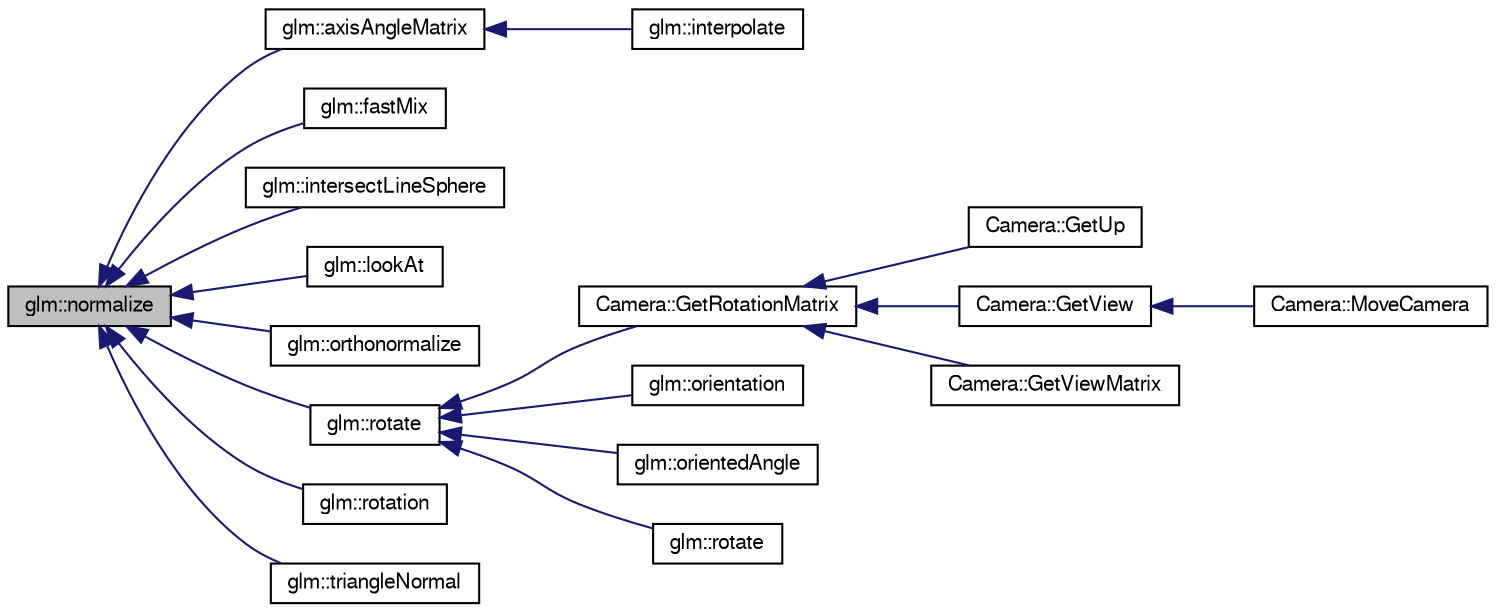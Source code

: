 digraph G
{
  bgcolor="transparent";
  edge [fontname="FreeSans",fontsize=10,labelfontname="FreeSans",labelfontsize=10];
  node [fontname="FreeSans",fontsize=10,shape=record];
  rankdir=LR;
  Node1 [label="glm::normalize",height=0.2,width=0.4,color="black", fillcolor="grey75", style="filled" fontcolor="black"];
  Node1 -> Node2 [dir=back,color="midnightblue",fontsize=10,style="solid"];
  Node2 [label="glm::axisAngleMatrix",height=0.2,width=0.4,color="black",URL="$group__gtx__matrix__interpolation.html#gf7c0106d03d55a7b670a6261b107f22b"];
  Node2 -> Node3 [dir=back,color="midnightblue",fontsize=10,style="solid"];
  Node3 [label="glm::interpolate",height=0.2,width=0.4,color="black",URL="$group__gtx__matrix__interpolation.html#gc618bbef632f87be5c570aa5afe63f30"];
  Node1 -> Node4 [dir=back,color="midnightblue",fontsize=10,style="solid"];
  Node4 [label="glm::fastMix",height=0.2,width=0.4,color="black",URL="$group__gtx__quaternion.html#g0538872e0a23bc7ba865700756c1a3a7"];
  Node1 -> Node5 [dir=back,color="midnightblue",fontsize=10,style="solid"];
  Node5 [label="glm::intersectLineSphere",height=0.2,width=0.4,color="black",URL="$group__gtx__intersect.html#g28b9b80acf2ea35780709e01b27ab60f"];
  Node1 -> Node6 [dir=back,color="midnightblue",fontsize=10,style="solid"];
  Node6 [label="glm::lookAt",height=0.2,width=0.4,color="black",URL="$group__gtc__matrix__transform.html#g7f4f81d4b0d7b492112eb4d5b184d9be"];
  Node1 -> Node7 [dir=back,color="midnightblue",fontsize=10,style="solid"];
  Node7 [label="glm::orthonormalize",height=0.2,width=0.4,color="black",URL="$group__gtx__orthonormalize.html#ge0c06d8312a13b38747271ea68f00121"];
  Node1 -> Node8 [dir=back,color="midnightblue",fontsize=10,style="solid"];
  Node8 [label="glm::rotate",height=0.2,width=0.4,color="black",URL="$group__gtc__matrix__transform.html#g1a75da872120125437265872423e0b14"];
  Node8 -> Node9 [dir=back,color="midnightblue",fontsize=10,style="solid"];
  Node9 [label="Camera::GetRotationMatrix",height=0.2,width=0.4,color="black",URL="$class_camera.html#3518233b244af839db6eefe59e7002de",tooltip="Gets the rotation matrix."];
  Node9 -> Node10 [dir=back,color="midnightblue",fontsize=10,style="solid"];
  Node10 [label="Camera::GetUp",height=0.2,width=0.4,color="black",URL="$class_camera.html#ff61f06284cca3216accdf556dfbd3c1",tooltip="Gets the camera position."];
  Node9 -> Node11 [dir=back,color="midnightblue",fontsize=10,style="solid"];
  Node11 [label="Camera::GetView",height=0.2,width=0.4,color="black",URL="$class_camera.html#338c5baf20b57652828c53e0791adf9a",tooltip="Gets the camera view."];
  Node11 -> Node12 [dir=back,color="midnightblue",fontsize=10,style="solid"];
  Node12 [label="Camera::MoveCamera",height=0.2,width=0.4,color="black",URL="$class_camera.html#ec3a27aa4de4ad2d10d421ee2fa54223",tooltip="Moves the camera."];
  Node9 -> Node13 [dir=back,color="midnightblue",fontsize=10,style="solid"];
  Node13 [label="Camera::GetViewMatrix",height=0.2,width=0.4,color="black",URL="$class_camera.html#ffa333055635aed96518c4c66be9a70c",tooltip="Gets the view matrix."];
  Node8 -> Node14 [dir=back,color="midnightblue",fontsize=10,style="solid"];
  Node14 [label="glm::orientation",height=0.2,width=0.4,color="black",URL="$group__gtx__rotate__vector.html#g6388a91274507ab81224d8f5d434875e"];
  Node8 -> Node15 [dir=back,color="midnightblue",fontsize=10,style="solid"];
  Node15 [label="glm::orientedAngle",height=0.2,width=0.4,color="black",URL="$group__gtx__vector__angle.html#gfd969749b953f7a58da4a2563d06ea36"];
  Node8 -> Node16 [dir=back,color="midnightblue",fontsize=10,style="solid"];
  Node16 [label="glm::rotate",height=0.2,width=0.4,color="black",URL="$group__gtx__rotate__vector.html#gf0809ae83e84fc9880b4c8b7093c349c"];
  Node1 -> Node17 [dir=back,color="midnightblue",fontsize=10,style="solid"];
  Node17 [label="glm::rotation",height=0.2,width=0.4,color="black",URL="$group__gtx__quaternion.html#gf7a15242ef69e5c997df231b28b92cef"];
  Node1 -> Node18 [dir=back,color="midnightblue",fontsize=10,style="solid"];
  Node18 [label="glm::triangleNormal",height=0.2,width=0.4,color="black",URL="$group__gtx__normal.html#g008775be02f71e8673a58e34acbb9a69"];
}
